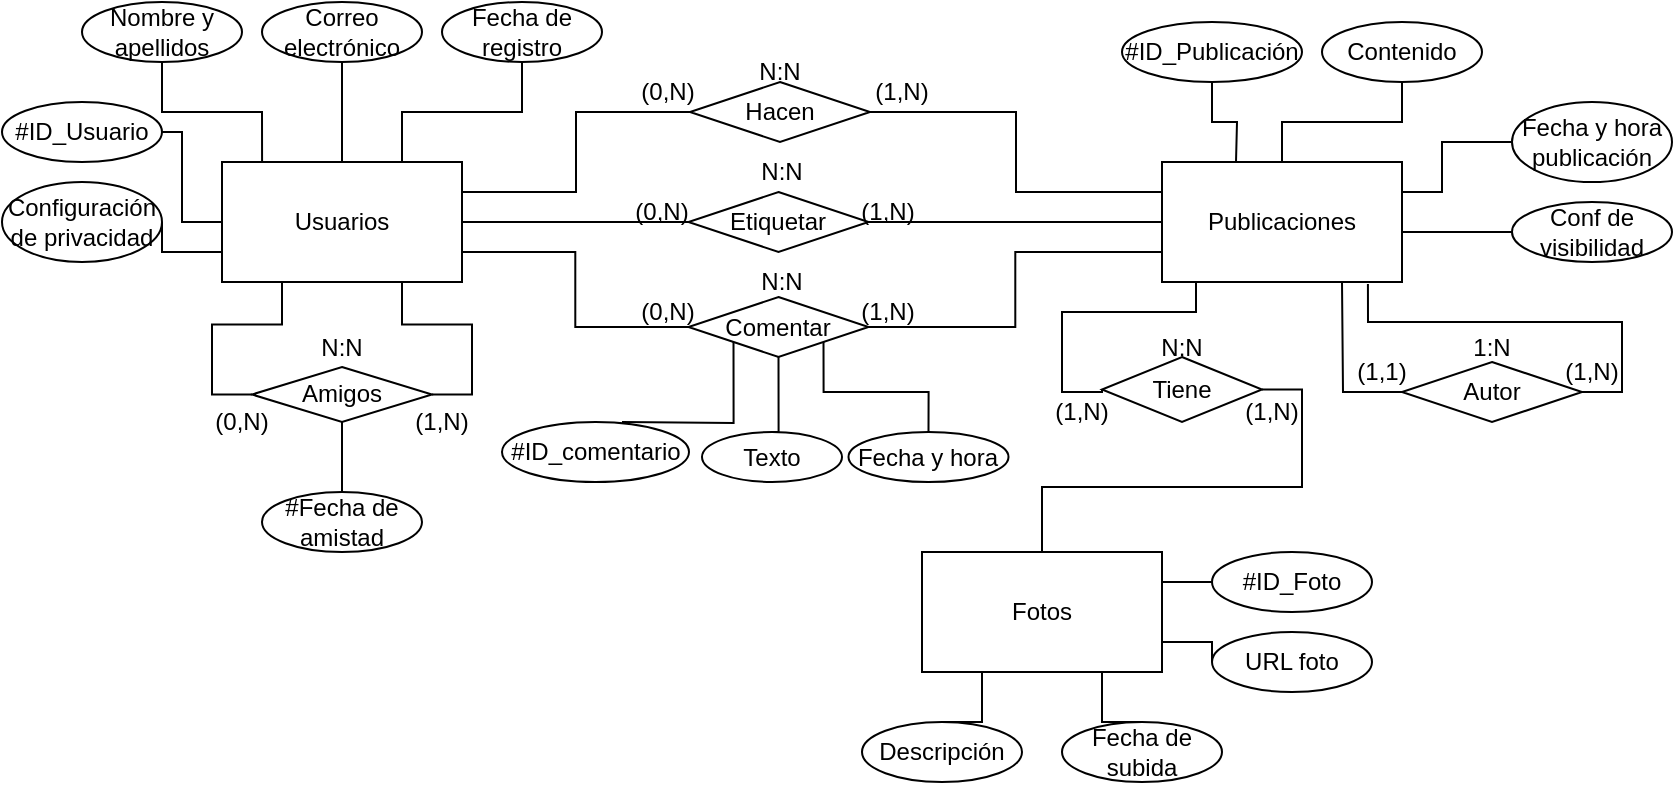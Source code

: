 <mxfile version="22.1.2" type="device">
  <diagram name="Página-1" id="bBGDQy-hYXjX867Ou2Yc">
    <mxGraphModel dx="1036" dy="606" grid="1" gridSize="10" guides="1" tooltips="1" connect="1" arrows="1" fold="1" page="1" pageScale="1.2" pageWidth="827" pageHeight="1169" math="0" shadow="0">
      <root>
        <mxCell id="0" />
        <mxCell id="1" parent="0" />
        <mxCell id="1OLOJ9Kabhmj-WydWykV-6" value="Usuarios" style="rounded=0;whiteSpace=wrap;html=1;" parent="1" vertex="1">
          <mxGeometry x="180" y="210" width="120" height="60" as="geometry" />
        </mxCell>
        <mxCell id="1OLOJ9Kabhmj-WydWykV-7" value="Publicaciones" style="rounded=0;whiteSpace=wrap;html=1;" parent="1" vertex="1">
          <mxGeometry x="650" y="210" width="120" height="60" as="geometry" />
        </mxCell>
        <mxCell id="1OLOJ9Kabhmj-WydWykV-8" value="Fotos" style="rounded=0;whiteSpace=wrap;html=1;" parent="1" vertex="1">
          <mxGeometry x="530" y="405" width="120" height="60" as="geometry" />
        </mxCell>
        <mxCell id="1OLOJ9Kabhmj-WydWykV-78" style="edgeStyle=orthogonalEdgeStyle;rounded=0;orthogonalLoop=1;jettySize=auto;html=1;exitX=1;exitY=0.5;exitDx=0;exitDy=0;entryX=0;entryY=0.5;entryDx=0;entryDy=0;endArrow=none;endFill=0;" parent="1" source="1OLOJ9Kabhmj-WydWykV-10" target="1OLOJ9Kabhmj-WydWykV-6" edge="1">
          <mxGeometry relative="1" as="geometry">
            <Array as="points">
              <mxPoint x="160" y="195" />
              <mxPoint x="160" y="240" />
            </Array>
          </mxGeometry>
        </mxCell>
        <mxCell id="1OLOJ9Kabhmj-WydWykV-10" value="#ID_Usuario" style="ellipse;whiteSpace=wrap;html=1;" parent="1" vertex="1">
          <mxGeometry x="70" y="180" width="80" height="30" as="geometry" />
        </mxCell>
        <mxCell id="1OLOJ9Kabhmj-WydWykV-11" value="Nombre y apellidos" style="ellipse;whiteSpace=wrap;html=1;" parent="1" vertex="1">
          <mxGeometry x="110" y="130" width="80" height="30" as="geometry" />
        </mxCell>
        <mxCell id="1OLOJ9Kabhmj-WydWykV-80" style="edgeStyle=orthogonalEdgeStyle;rounded=0;orthogonalLoop=1;jettySize=auto;html=1;exitX=0.5;exitY=1;exitDx=0;exitDy=0;entryX=0.5;entryY=0;entryDx=0;entryDy=0;endArrow=none;endFill=0;" parent="1" source="1OLOJ9Kabhmj-WydWykV-12" target="1OLOJ9Kabhmj-WydWykV-6" edge="1">
          <mxGeometry relative="1" as="geometry" />
        </mxCell>
        <mxCell id="1OLOJ9Kabhmj-WydWykV-12" value="Correo electrónico" style="ellipse;whiteSpace=wrap;html=1;" parent="1" vertex="1">
          <mxGeometry x="200" y="130" width="80" height="30" as="geometry" />
        </mxCell>
        <mxCell id="1OLOJ9Kabhmj-WydWykV-81" style="edgeStyle=orthogonalEdgeStyle;rounded=0;orthogonalLoop=1;jettySize=auto;html=1;exitX=0.5;exitY=1;exitDx=0;exitDy=0;entryX=0.75;entryY=0;entryDx=0;entryDy=0;endArrow=none;endFill=0;" parent="1" source="1OLOJ9Kabhmj-WydWykV-13" target="1OLOJ9Kabhmj-WydWykV-6" edge="1">
          <mxGeometry relative="1" as="geometry" />
        </mxCell>
        <mxCell id="1OLOJ9Kabhmj-WydWykV-13" value="Fecha de registro" style="ellipse;whiteSpace=wrap;html=1;" parent="1" vertex="1">
          <mxGeometry x="290" y="130" width="80" height="30" as="geometry" />
        </mxCell>
        <mxCell id="1OLOJ9Kabhmj-WydWykV-77" style="edgeStyle=orthogonalEdgeStyle;rounded=0;orthogonalLoop=1;jettySize=auto;html=1;exitX=1;exitY=0.5;exitDx=0;exitDy=0;entryX=0;entryY=0.75;entryDx=0;entryDy=0;endArrow=none;endFill=0;" parent="1" source="1OLOJ9Kabhmj-WydWykV-14" target="1OLOJ9Kabhmj-WydWykV-6" edge="1">
          <mxGeometry relative="1" as="geometry">
            <Array as="points">
              <mxPoint x="150" y="255" />
            </Array>
          </mxGeometry>
        </mxCell>
        <mxCell id="1OLOJ9Kabhmj-WydWykV-14" value="Configuración de privacidad" style="ellipse;whiteSpace=wrap;html=1;" parent="1" vertex="1">
          <mxGeometry x="70" y="220" width="80" height="40" as="geometry" />
        </mxCell>
        <mxCell id="1OLOJ9Kabhmj-WydWykV-15" value="#ID_Publicación" style="ellipse;whiteSpace=wrap;html=1;" parent="1" vertex="1">
          <mxGeometry x="630" y="140" width="90" height="30" as="geometry" />
        </mxCell>
        <mxCell id="1OLOJ9Kabhmj-WydWykV-83" style="edgeStyle=orthogonalEdgeStyle;rounded=0;orthogonalLoop=1;jettySize=auto;html=1;exitX=0.5;exitY=1;exitDx=0;exitDy=0;entryX=0.5;entryY=0;entryDx=0;entryDy=0;endArrow=none;endFill=0;" parent="1" source="1OLOJ9Kabhmj-WydWykV-16" target="1OLOJ9Kabhmj-WydWykV-7" edge="1">
          <mxGeometry relative="1" as="geometry" />
        </mxCell>
        <mxCell id="1OLOJ9Kabhmj-WydWykV-16" value="Contenido" style="ellipse;whiteSpace=wrap;html=1;" parent="1" vertex="1">
          <mxGeometry x="730" y="140" width="80" height="30" as="geometry" />
        </mxCell>
        <mxCell id="1OLOJ9Kabhmj-WydWykV-84" style="edgeStyle=orthogonalEdgeStyle;rounded=0;orthogonalLoop=1;jettySize=auto;html=1;exitX=0;exitY=0.5;exitDx=0;exitDy=0;entryX=1;entryY=0.25;entryDx=0;entryDy=0;endArrow=none;endFill=0;" parent="1" source="1OLOJ9Kabhmj-WydWykV-17" target="1OLOJ9Kabhmj-WydWykV-7" edge="1">
          <mxGeometry relative="1" as="geometry">
            <Array as="points">
              <mxPoint x="790" y="200" />
              <mxPoint x="790" y="225" />
            </Array>
          </mxGeometry>
        </mxCell>
        <mxCell id="1OLOJ9Kabhmj-WydWykV-17" value="Fecha y hora publicación" style="ellipse;whiteSpace=wrap;html=1;" parent="1" vertex="1">
          <mxGeometry x="825" y="180" width="80" height="40" as="geometry" />
        </mxCell>
        <mxCell id="1OLOJ9Kabhmj-WydWykV-87" style="edgeStyle=orthogonalEdgeStyle;rounded=0;orthogonalLoop=1;jettySize=auto;html=1;exitX=0;exitY=0.5;exitDx=0;exitDy=0;entryX=1;entryY=0.75;entryDx=0;entryDy=0;endArrow=none;endFill=0;" parent="1" source="1OLOJ9Kabhmj-WydWykV-18" target="1OLOJ9Kabhmj-WydWykV-7" edge="1">
          <mxGeometry relative="1" as="geometry">
            <Array as="points">
              <mxPoint x="770" y="245" />
            </Array>
          </mxGeometry>
        </mxCell>
        <mxCell id="1OLOJ9Kabhmj-WydWykV-18" value="Conf de visibilidad" style="ellipse;whiteSpace=wrap;html=1;" parent="1" vertex="1">
          <mxGeometry x="825" y="230" width="80" height="30" as="geometry" />
        </mxCell>
        <mxCell id="1OLOJ9Kabhmj-WydWykV-88" style="edgeStyle=orthogonalEdgeStyle;rounded=0;orthogonalLoop=1;jettySize=auto;html=1;exitX=0;exitY=0.5;exitDx=0;exitDy=0;entryX=1;entryY=0.25;entryDx=0;entryDy=0;endArrow=none;endFill=0;" parent="1" source="1OLOJ9Kabhmj-WydWykV-19" target="1OLOJ9Kabhmj-WydWykV-8" edge="1">
          <mxGeometry relative="1" as="geometry" />
        </mxCell>
        <mxCell id="1OLOJ9Kabhmj-WydWykV-19" value="#ID_Foto" style="ellipse;whiteSpace=wrap;html=1;" parent="1" vertex="1">
          <mxGeometry x="675" y="405" width="80" height="30" as="geometry" />
        </mxCell>
        <mxCell id="1OLOJ9Kabhmj-WydWykV-89" style="edgeStyle=orthogonalEdgeStyle;rounded=0;orthogonalLoop=1;jettySize=auto;html=1;exitX=0;exitY=0.5;exitDx=0;exitDy=0;entryX=1;entryY=0.75;entryDx=0;entryDy=0;endArrow=none;endFill=0;" parent="1" source="1OLOJ9Kabhmj-WydWykV-20" target="1OLOJ9Kabhmj-WydWykV-8" edge="1">
          <mxGeometry relative="1" as="geometry">
            <Array as="points">
              <mxPoint x="675" y="450" />
            </Array>
          </mxGeometry>
        </mxCell>
        <mxCell id="1OLOJ9Kabhmj-WydWykV-20" value="URL foto" style="ellipse;whiteSpace=wrap;html=1;" parent="1" vertex="1">
          <mxGeometry x="675" y="445" width="80" height="30" as="geometry" />
        </mxCell>
        <mxCell id="1OLOJ9Kabhmj-WydWykV-91" style="edgeStyle=orthogonalEdgeStyle;rounded=0;orthogonalLoop=1;jettySize=auto;html=1;exitX=0.5;exitY=0;exitDx=0;exitDy=0;entryX=0.25;entryY=1;entryDx=0;entryDy=0;endArrow=none;endFill=0;" parent="1" source="1OLOJ9Kabhmj-WydWykV-21" target="1OLOJ9Kabhmj-WydWykV-8" edge="1">
          <mxGeometry relative="1" as="geometry" />
        </mxCell>
        <mxCell id="1OLOJ9Kabhmj-WydWykV-21" value="Descripción" style="ellipse;whiteSpace=wrap;html=1;" parent="1" vertex="1">
          <mxGeometry x="500" y="490" width="80" height="30" as="geometry" />
        </mxCell>
        <mxCell id="1OLOJ9Kabhmj-WydWykV-90" style="edgeStyle=orthogonalEdgeStyle;rounded=0;orthogonalLoop=1;jettySize=auto;html=1;exitX=0.5;exitY=0;exitDx=0;exitDy=0;entryX=0.75;entryY=1;entryDx=0;entryDy=0;endArrow=none;endFill=0;" parent="1" source="1OLOJ9Kabhmj-WydWykV-22" target="1OLOJ9Kabhmj-WydWykV-8" edge="1">
          <mxGeometry relative="1" as="geometry" />
        </mxCell>
        <mxCell id="1OLOJ9Kabhmj-WydWykV-22" value="Fecha de subida" style="ellipse;whiteSpace=wrap;html=1;" parent="1" vertex="1">
          <mxGeometry x="600" y="490" width="80" height="30" as="geometry" />
        </mxCell>
        <mxCell id="1OLOJ9Kabhmj-WydWykV-100" style="edgeStyle=orthogonalEdgeStyle;rounded=0;orthogonalLoop=1;jettySize=auto;html=1;exitX=0.5;exitY=0;exitDx=0;exitDy=0;entryX=0;entryY=1;entryDx=0;entryDy=0;endArrow=none;endFill=0;" parent="1" target="1OLOJ9Kabhmj-WydWykV-72" edge="1">
          <mxGeometry relative="1" as="geometry">
            <mxPoint x="380" y="340" as="sourcePoint" />
          </mxGeometry>
        </mxCell>
        <mxCell id="1OLOJ9Kabhmj-WydWykV-23" value="#ID_comentario" style="ellipse;whiteSpace=wrap;html=1;" parent="1" vertex="1">
          <mxGeometry x="320" y="340" width="93.5" height="30" as="geometry" />
        </mxCell>
        <mxCell id="1OLOJ9Kabhmj-WydWykV-101" style="edgeStyle=orthogonalEdgeStyle;rounded=0;orthogonalLoop=1;jettySize=auto;html=1;exitX=0.5;exitY=0;exitDx=0;exitDy=0;entryX=0.5;entryY=1;entryDx=0;entryDy=0;endArrow=none;endFill=0;" parent="1" source="1OLOJ9Kabhmj-WydWykV-24" target="1OLOJ9Kabhmj-WydWykV-72" edge="1">
          <mxGeometry relative="1" as="geometry" />
        </mxCell>
        <mxCell id="1OLOJ9Kabhmj-WydWykV-24" value="Texto" style="ellipse;whiteSpace=wrap;html=1;" parent="1" vertex="1">
          <mxGeometry x="420" y="345" width="70" height="25" as="geometry" />
        </mxCell>
        <mxCell id="1OLOJ9Kabhmj-WydWykV-102" style="edgeStyle=orthogonalEdgeStyle;rounded=0;orthogonalLoop=1;jettySize=auto;html=1;exitX=0.5;exitY=0;exitDx=0;exitDy=0;entryX=1;entryY=1;entryDx=0;entryDy=0;endArrow=none;endFill=0;" parent="1" source="1OLOJ9Kabhmj-WydWykV-25" target="1OLOJ9Kabhmj-WydWykV-72" edge="1">
          <mxGeometry relative="1" as="geometry" />
        </mxCell>
        <mxCell id="1OLOJ9Kabhmj-WydWykV-25" value="Fecha y hora" style="ellipse;whiteSpace=wrap;html=1;" parent="1" vertex="1">
          <mxGeometry x="493.25" y="345" width="80" height="25" as="geometry" />
        </mxCell>
        <mxCell id="1OLOJ9Kabhmj-WydWykV-28" style="edgeStyle=orthogonalEdgeStyle;rounded=0;orthogonalLoop=1;jettySize=auto;html=1;exitX=0;exitY=0.5;exitDx=0;exitDy=0;entryX=1;entryY=0.5;entryDx=0;entryDy=0;endArrow=none;endFill=0;" parent="1" source="1OLOJ9Kabhmj-WydWykV-27" target="1OLOJ9Kabhmj-WydWykV-6" edge="1">
          <mxGeometry relative="1" as="geometry" />
        </mxCell>
        <mxCell id="1OLOJ9Kabhmj-WydWykV-29" style="edgeStyle=orthogonalEdgeStyle;rounded=0;orthogonalLoop=1;jettySize=auto;html=1;exitX=1;exitY=0.5;exitDx=0;exitDy=0;entryX=0;entryY=0.5;entryDx=0;entryDy=0;endArrow=none;endFill=0;" parent="1" source="1OLOJ9Kabhmj-WydWykV-27" target="1OLOJ9Kabhmj-WydWykV-7" edge="1">
          <mxGeometry relative="1" as="geometry" />
        </mxCell>
        <mxCell id="1OLOJ9Kabhmj-WydWykV-27" value="Etiquetar" style="shape=rhombus;perimeter=rhombusPerimeter;whiteSpace=wrap;html=1;align=center;" parent="1" vertex="1">
          <mxGeometry x="413.25" y="225" width="90" height="30" as="geometry" />
        </mxCell>
        <mxCell id="1OLOJ9Kabhmj-WydWykV-107" style="edgeStyle=orthogonalEdgeStyle;rounded=0;orthogonalLoop=1;jettySize=auto;html=1;entryX=0.5;entryY=0;entryDx=0;entryDy=0;exitX=1;exitY=0.5;exitDx=0;exitDy=0;endArrow=none;endFill=0;" parent="1" source="1OLOJ9Kabhmj-WydWykV-51" target="1OLOJ9Kabhmj-WydWykV-8" edge="1">
          <mxGeometry relative="1" as="geometry" />
        </mxCell>
        <mxCell id="1OLOJ9Kabhmj-WydWykV-51" value="Tiene" style="shape=rhombus;perimeter=rhombusPerimeter;whiteSpace=wrap;html=1;align=center;" parent="1" vertex="1">
          <mxGeometry x="620" y="307.5" width="80" height="32.5" as="geometry" />
        </mxCell>
        <mxCell id="1OLOJ9Kabhmj-WydWykV-76" style="edgeStyle=orthogonalEdgeStyle;rounded=0;orthogonalLoop=1;jettySize=auto;html=1;entryX=1;entryY=0.25;entryDx=0;entryDy=0;endArrow=none;endFill=0;" parent="1" source="1OLOJ9Kabhmj-WydWykV-60" target="1OLOJ9Kabhmj-WydWykV-6" edge="1">
          <mxGeometry relative="1" as="geometry" />
        </mxCell>
        <mxCell id="1OLOJ9Kabhmj-WydWykV-113" style="edgeStyle=orthogonalEdgeStyle;rounded=0;orthogonalLoop=1;jettySize=auto;html=1;entryX=0;entryY=0.25;entryDx=0;entryDy=0;endArrow=none;endFill=0;" parent="1" source="1OLOJ9Kabhmj-WydWykV-60" target="1OLOJ9Kabhmj-WydWykV-7" edge="1">
          <mxGeometry relative="1" as="geometry" />
        </mxCell>
        <mxCell id="1OLOJ9Kabhmj-WydWykV-60" value="Hacen" style="shape=rhombus;perimeter=rhombusPerimeter;whiteSpace=wrap;html=1;align=center;" parent="1" vertex="1">
          <mxGeometry x="414" y="170" width="90" height="30" as="geometry" />
        </mxCell>
        <mxCell id="1OLOJ9Kabhmj-WydWykV-114" style="edgeStyle=orthogonalEdgeStyle;rounded=0;orthogonalLoop=1;jettySize=auto;html=1;exitX=1;exitY=0.5;exitDx=0;exitDy=0;entryX=0.75;entryY=1;entryDx=0;entryDy=0;endArrow=none;endFill=0;" parent="1" source="1OLOJ9Kabhmj-WydWykV-67" target="1OLOJ9Kabhmj-WydWykV-6" edge="1">
          <mxGeometry relative="1" as="geometry" />
        </mxCell>
        <mxCell id="1OLOJ9Kabhmj-WydWykV-134" style="edgeStyle=orthogonalEdgeStyle;rounded=0;orthogonalLoop=1;jettySize=auto;html=1;exitX=0;exitY=0.5;exitDx=0;exitDy=0;entryX=0.25;entryY=1;entryDx=0;entryDy=0;endArrow=none;endFill=0;" parent="1" source="1OLOJ9Kabhmj-WydWykV-67" target="1OLOJ9Kabhmj-WydWykV-6" edge="1">
          <mxGeometry relative="1" as="geometry" />
        </mxCell>
        <mxCell id="1OLOJ9Kabhmj-WydWykV-67" value="Amigos" style="shape=rhombus;perimeter=rhombusPerimeter;whiteSpace=wrap;html=1;align=center;" parent="1" vertex="1">
          <mxGeometry x="195" y="312.5" width="90" height="27.5" as="geometry" />
        </mxCell>
        <mxCell id="1OLOJ9Kabhmj-WydWykV-92" style="edgeStyle=orthogonalEdgeStyle;rounded=0;orthogonalLoop=1;jettySize=auto;html=1;exitX=0.5;exitY=0;exitDx=0;exitDy=0;entryX=0.5;entryY=1;entryDx=0;entryDy=0;endArrow=none;endFill=0;" parent="1" source="1OLOJ9Kabhmj-WydWykV-68" target="1OLOJ9Kabhmj-WydWykV-67" edge="1">
          <mxGeometry relative="1" as="geometry" />
        </mxCell>
        <mxCell id="1OLOJ9Kabhmj-WydWykV-68" value="#Fecha de amistad" style="ellipse;whiteSpace=wrap;html=1;" parent="1" vertex="1">
          <mxGeometry x="200" y="375" width="80" height="30" as="geometry" />
        </mxCell>
        <mxCell id="1OLOJ9Kabhmj-WydWykV-74" style="edgeStyle=orthogonalEdgeStyle;rounded=0;orthogonalLoop=1;jettySize=auto;html=1;exitX=0;exitY=0.5;exitDx=0;exitDy=0;entryX=1;entryY=0.75;entryDx=0;entryDy=0;endArrow=none;endFill=0;" parent="1" source="1OLOJ9Kabhmj-WydWykV-72" target="1OLOJ9Kabhmj-WydWykV-6" edge="1">
          <mxGeometry relative="1" as="geometry" />
        </mxCell>
        <mxCell id="1OLOJ9Kabhmj-WydWykV-112" style="edgeStyle=orthogonalEdgeStyle;rounded=0;orthogonalLoop=1;jettySize=auto;html=1;exitX=1;exitY=0.5;exitDx=0;exitDy=0;entryX=0;entryY=0.75;entryDx=0;entryDy=0;endArrow=none;endFill=0;" parent="1" source="1OLOJ9Kabhmj-WydWykV-72" target="1OLOJ9Kabhmj-WydWykV-7" edge="1">
          <mxGeometry relative="1" as="geometry" />
        </mxCell>
        <mxCell id="1OLOJ9Kabhmj-WydWykV-72" value="Comentar" style="shape=rhombus;perimeter=rhombusPerimeter;whiteSpace=wrap;html=1;align=center;" parent="1" vertex="1">
          <mxGeometry x="413.25" y="277.5" width="90" height="30" as="geometry" />
        </mxCell>
        <mxCell id="1OLOJ9Kabhmj-WydWykV-79" style="edgeStyle=orthogonalEdgeStyle;rounded=0;orthogonalLoop=1;jettySize=auto;html=1;exitX=0.5;exitY=1;exitDx=0;exitDy=0;entryX=0.167;entryY=0;entryDx=0;entryDy=0;entryPerimeter=0;endArrow=none;endFill=0;" parent="1" source="1OLOJ9Kabhmj-WydWykV-11" target="1OLOJ9Kabhmj-WydWykV-6" edge="1">
          <mxGeometry relative="1" as="geometry" />
        </mxCell>
        <mxCell id="1OLOJ9Kabhmj-WydWykV-103" value="Autor" style="shape=rhombus;perimeter=rhombusPerimeter;whiteSpace=wrap;html=1;align=center;" parent="1" vertex="1">
          <mxGeometry x="770" y="310" width="90" height="30" as="geometry" />
        </mxCell>
        <mxCell id="1OLOJ9Kabhmj-WydWykV-105" style="edgeStyle=orthogonalEdgeStyle;rounded=0;orthogonalLoop=1;jettySize=auto;html=1;exitX=0;exitY=0.5;exitDx=0;exitDy=0;endArrow=none;endFill=0;" parent="1" source="1OLOJ9Kabhmj-WydWykV-103" edge="1">
          <mxGeometry relative="1" as="geometry">
            <mxPoint x="740" y="270" as="targetPoint" />
          </mxGeometry>
        </mxCell>
        <mxCell id="1OLOJ9Kabhmj-WydWykV-106" style="edgeStyle=orthogonalEdgeStyle;rounded=0;orthogonalLoop=1;jettySize=auto;html=1;exitX=1;exitY=0.5;exitDx=0;exitDy=0;entryX=0.858;entryY=1.017;entryDx=0;entryDy=0;entryPerimeter=0;endArrow=none;endFill=0;" parent="1" source="1OLOJ9Kabhmj-WydWykV-103" target="1OLOJ9Kabhmj-WydWykV-7" edge="1">
          <mxGeometry relative="1" as="geometry" />
        </mxCell>
        <mxCell id="1OLOJ9Kabhmj-WydWykV-109" value="(0,N)" style="text;html=1;strokeColor=none;fillColor=none;align=center;verticalAlign=middle;whiteSpace=wrap;rounded=0;" parent="1" vertex="1">
          <mxGeometry x="160" y="330" width="60" height="20" as="geometry" />
        </mxCell>
        <mxCell id="1OLOJ9Kabhmj-WydWykV-110" value="(1,N)" style="text;html=1;strokeColor=none;fillColor=none;align=center;verticalAlign=middle;whiteSpace=wrap;rounded=0;" parent="1" vertex="1">
          <mxGeometry x="580" y="325" width="60" height="20" as="geometry" />
        </mxCell>
        <mxCell id="1OLOJ9Kabhmj-WydWykV-111" style="edgeStyle=orthogonalEdgeStyle;rounded=0;orthogonalLoop=1;jettySize=auto;html=1;exitX=0;exitY=0.5;exitDx=0;exitDy=0;endArrow=none;endFill=0;" parent="1" source="1OLOJ9Kabhmj-WydWykV-51" edge="1">
          <mxGeometry relative="1" as="geometry">
            <mxPoint x="667" y="270" as="targetPoint" />
            <Array as="points">
              <mxPoint x="600" y="325" />
              <mxPoint x="600" y="285" />
              <mxPoint x="667" y="285" />
            </Array>
          </mxGeometry>
        </mxCell>
        <mxCell id="1OLOJ9Kabhmj-WydWykV-115" value="(1,N)" style="text;html=1;strokeColor=none;fillColor=none;align=center;verticalAlign=middle;whiteSpace=wrap;rounded=0;" parent="1" vertex="1">
          <mxGeometry x="675" y="325" width="60" height="20" as="geometry" />
        </mxCell>
        <mxCell id="1OLOJ9Kabhmj-WydWykV-116" value="N:N" style="text;html=1;strokeColor=none;fillColor=none;align=center;verticalAlign=middle;whiteSpace=wrap;rounded=0;" parent="1" vertex="1">
          <mxGeometry x="630" y="292.5" width="60" height="20" as="geometry" />
        </mxCell>
        <mxCell id="1OLOJ9Kabhmj-WydWykV-118" value="(1,1)" style="text;html=1;strokeColor=none;fillColor=none;align=center;verticalAlign=middle;whiteSpace=wrap;rounded=0;" parent="1" vertex="1">
          <mxGeometry x="730" y="300" width="60" height="30" as="geometry" />
        </mxCell>
        <mxCell id="1OLOJ9Kabhmj-WydWykV-119" value="(0,N)" style="text;html=1;strokeColor=none;fillColor=none;align=center;verticalAlign=middle;whiteSpace=wrap;rounded=0;" parent="1" vertex="1">
          <mxGeometry x="370" y="220" width="60" height="30" as="geometry" />
        </mxCell>
        <mxCell id="1OLOJ9Kabhmj-WydWykV-120" value="(1,N)" style="text;html=1;strokeColor=none;fillColor=none;align=center;verticalAlign=middle;whiteSpace=wrap;rounded=0;" parent="1" vertex="1">
          <mxGeometry x="483.25" y="220" width="60" height="30" as="geometry" />
        </mxCell>
        <mxCell id="1OLOJ9Kabhmj-WydWykV-121" value="N:N" style="text;html=1;strokeColor=none;fillColor=none;align=center;verticalAlign=middle;whiteSpace=wrap;rounded=0;" parent="1" vertex="1">
          <mxGeometry x="430" y="200" width="60" height="30" as="geometry" />
        </mxCell>
        <mxCell id="1OLOJ9Kabhmj-WydWykV-122" value="(0,N)" style="text;html=1;strokeColor=none;fillColor=none;align=center;verticalAlign=middle;whiteSpace=wrap;rounded=0;" parent="1" vertex="1">
          <mxGeometry x="373.25" y="270" width="60" height="30" as="geometry" />
        </mxCell>
        <mxCell id="1OLOJ9Kabhmj-WydWykV-123" value="(1,N)" style="text;html=1;strokeColor=none;fillColor=none;align=center;verticalAlign=middle;whiteSpace=wrap;rounded=0;" parent="1" vertex="1">
          <mxGeometry x="483.25" y="270" width="60" height="30" as="geometry" />
        </mxCell>
        <mxCell id="1OLOJ9Kabhmj-WydWykV-124" value="N:N" style="text;html=1;strokeColor=none;fillColor=none;align=center;verticalAlign=middle;whiteSpace=wrap;rounded=0;" parent="1" vertex="1">
          <mxGeometry x="430" y="255" width="60" height="30" as="geometry" />
        </mxCell>
        <mxCell id="1OLOJ9Kabhmj-WydWykV-126" value="(1,N)" style="text;html=1;strokeColor=none;fillColor=none;align=center;verticalAlign=middle;whiteSpace=wrap;rounded=0;" parent="1" vertex="1">
          <mxGeometry x="260" y="330" width="60" height="20" as="geometry" />
        </mxCell>
        <mxCell id="1OLOJ9Kabhmj-WydWykV-127" value="N:N" style="text;html=1;strokeColor=none;fillColor=none;align=center;verticalAlign=middle;whiteSpace=wrap;rounded=0;" parent="1" vertex="1">
          <mxGeometry x="210" y="287.5" width="60" height="30" as="geometry" />
        </mxCell>
        <mxCell id="1OLOJ9Kabhmj-WydWykV-128" value="(0,N)" style="text;html=1;strokeColor=none;fillColor=none;align=center;verticalAlign=middle;whiteSpace=wrap;rounded=0;" parent="1" vertex="1">
          <mxGeometry x="373.25" y="160" width="60" height="30" as="geometry" />
        </mxCell>
        <mxCell id="1OLOJ9Kabhmj-WydWykV-129" value="(1,N)" style="text;html=1;strokeColor=none;fillColor=none;align=center;verticalAlign=middle;whiteSpace=wrap;rounded=0;" parent="1" vertex="1">
          <mxGeometry x="490" y="160" width="60" height="30" as="geometry" />
        </mxCell>
        <mxCell id="1OLOJ9Kabhmj-WydWykV-130" value="N:N" style="text;html=1;strokeColor=none;fillColor=none;align=center;verticalAlign=middle;whiteSpace=wrap;rounded=0;" parent="1" vertex="1">
          <mxGeometry x="429" y="150" width="60" height="30" as="geometry" />
        </mxCell>
        <mxCell id="1OLOJ9Kabhmj-WydWykV-131" value="(1,N)" style="text;html=1;strokeColor=none;fillColor=none;align=center;verticalAlign=middle;whiteSpace=wrap;rounded=0;" parent="1" vertex="1">
          <mxGeometry x="835" y="300" width="60" height="30" as="geometry" />
        </mxCell>
        <mxCell id="1OLOJ9Kabhmj-WydWykV-132" value="1:N" style="text;html=1;strokeColor=none;fillColor=none;align=center;verticalAlign=middle;whiteSpace=wrap;rounded=0;" parent="1" vertex="1">
          <mxGeometry x="785" y="287.5" width="60" height="30" as="geometry" />
        </mxCell>
        <mxCell id="1OLOJ9Kabhmj-WydWykV-139" style="edgeStyle=orthogonalEdgeStyle;rounded=0;orthogonalLoop=1;jettySize=auto;html=1;exitX=0.5;exitY=1;exitDx=0;exitDy=0;endArrow=none;endFill=0;" parent="1" source="1OLOJ9Kabhmj-WydWykV-15" edge="1">
          <mxGeometry relative="1" as="geometry">
            <mxPoint x="687" y="210" as="targetPoint" />
          </mxGeometry>
        </mxCell>
      </root>
    </mxGraphModel>
  </diagram>
</mxfile>
